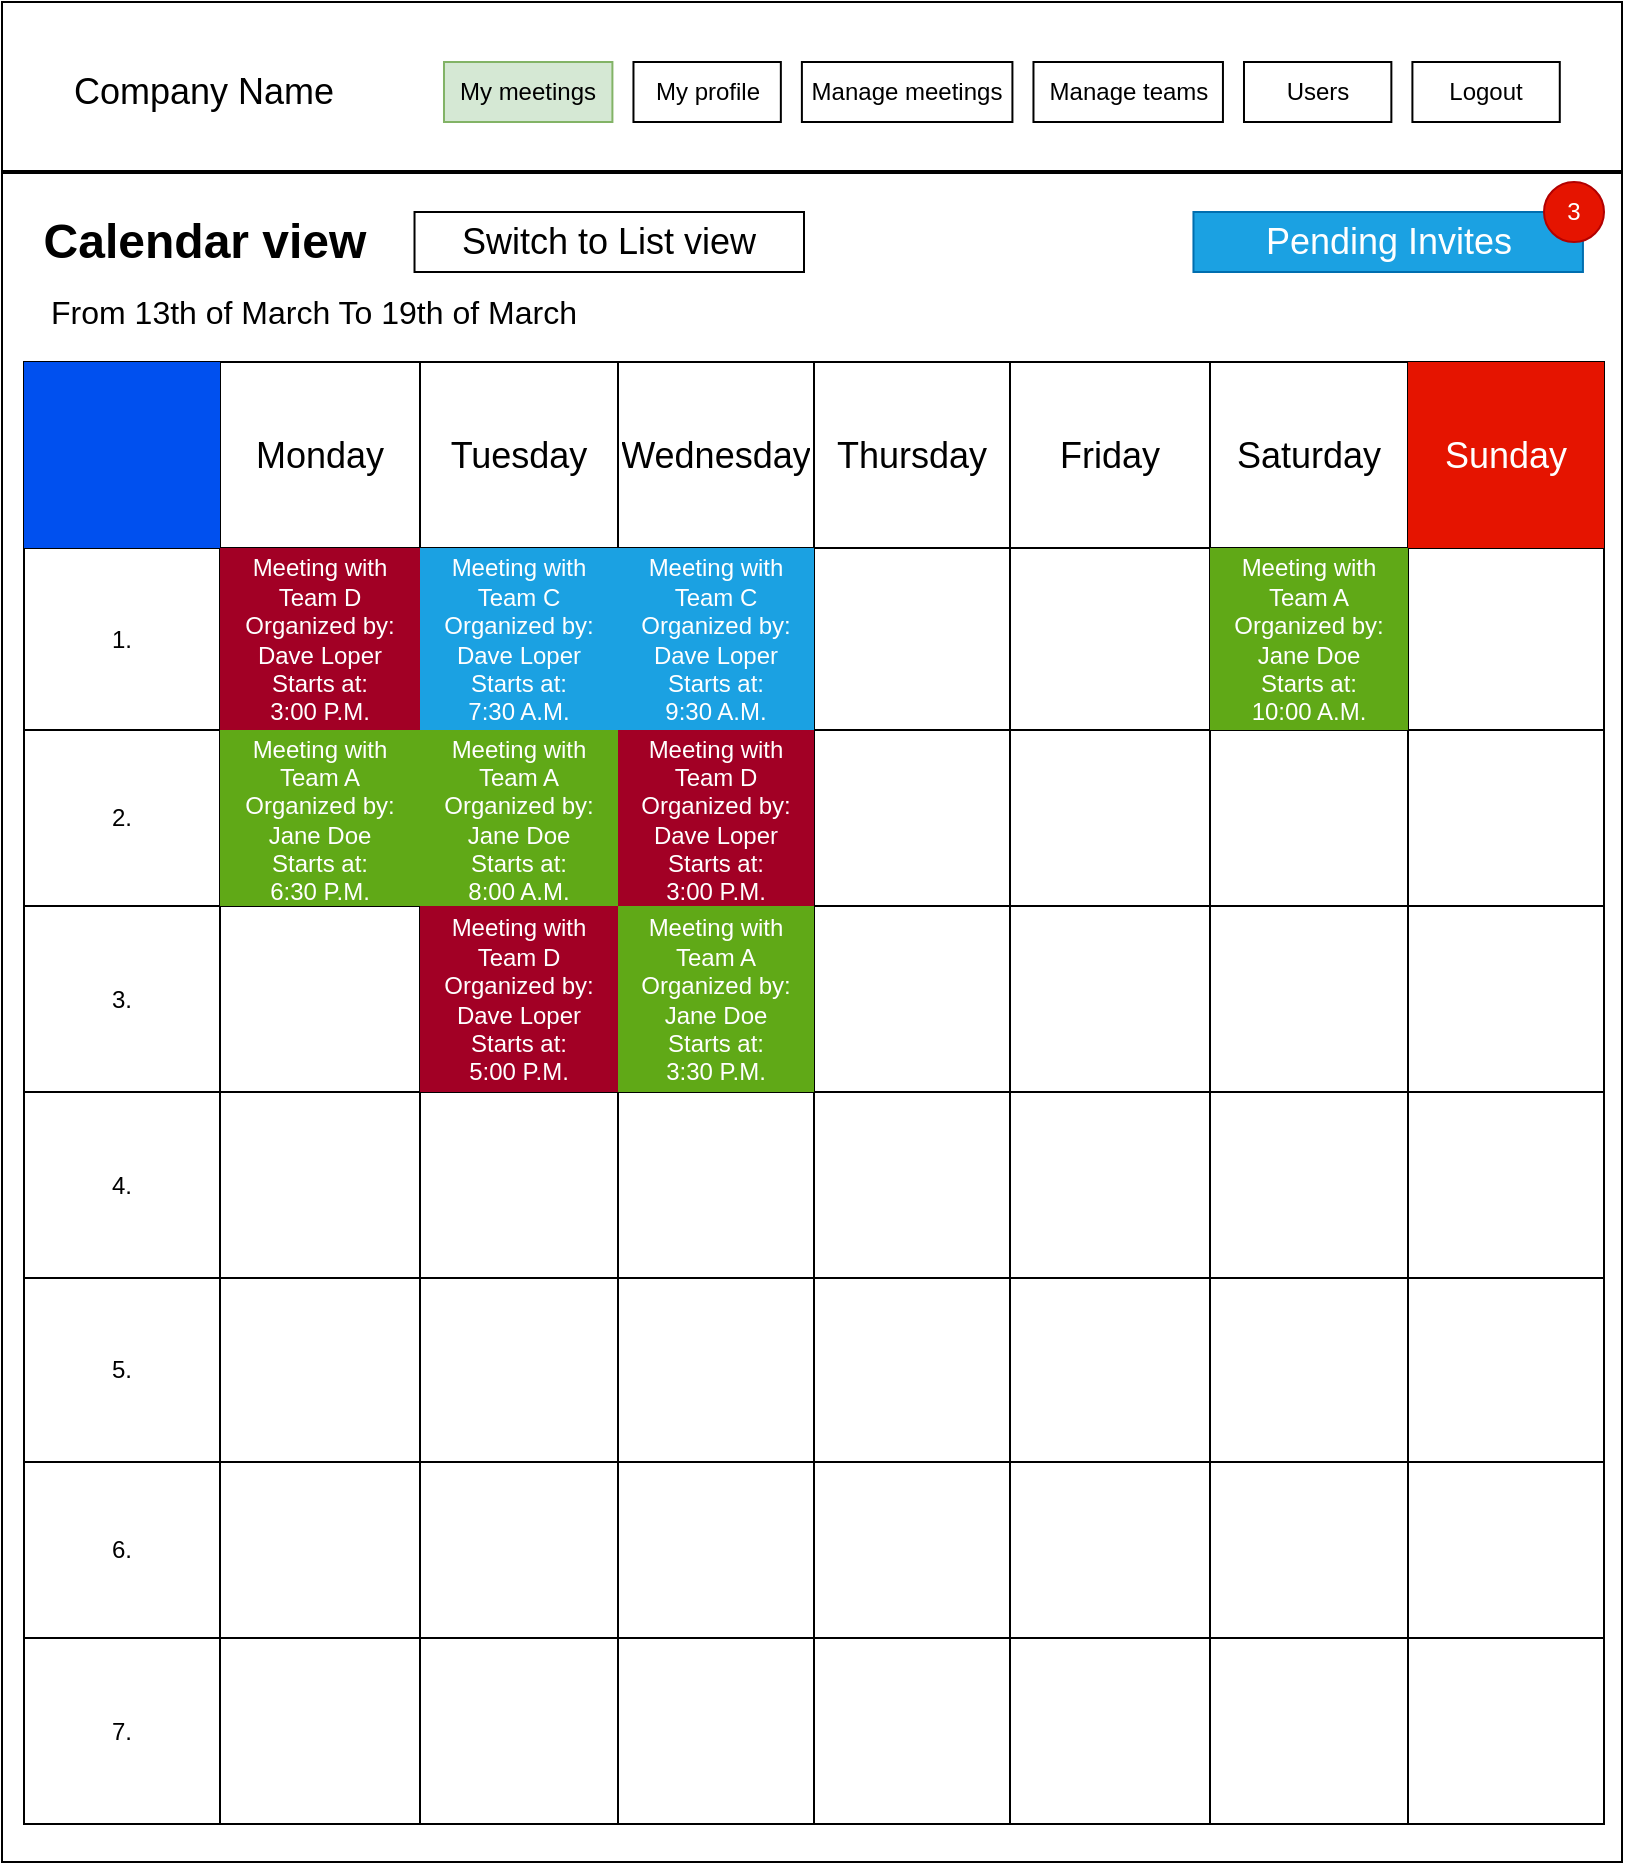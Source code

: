 <mxfile version="21.0.6" type="device"><diagram name="1 oldal" id="Z3muR9C0Ck1lHPqV2Rll"><mxGraphModel dx="993" dy="1718" grid="1" gridSize="10" guides="1" tooltips="1" connect="1" arrows="1" fold="1" page="1" pageScale="1" pageWidth="827" pageHeight="1169" math="0" shadow="0"><root><mxCell id="0"/><mxCell id="1" parent="0"/><mxCell id="ajURPlkWD7d_pwGwBaza-2" value="" style="rounded=0;whiteSpace=wrap;html=1;" parent="1" vertex="1"><mxGeometry x="9" y="-360" width="810" height="930" as="geometry"/></mxCell><mxCell id="ajURPlkWD7d_pwGwBaza-3" value="" style="line;strokeWidth=2;html=1;" parent="1" vertex="1"><mxGeometry x="9" y="-280" width="810" height="10" as="geometry"/></mxCell><mxCell id="ajURPlkWD7d_pwGwBaza-4" value="&lt;font style=&quot;font-size: 18px;&quot;&gt;Company Name&lt;/font&gt;" style="text;html=1;strokeColor=none;fillColor=none;align=center;verticalAlign=middle;whiteSpace=wrap;rounded=0;" parent="1" vertex="1"><mxGeometry x="40" y="-330" width="140" height="30" as="geometry"/></mxCell><mxCell id="ajURPlkWD7d_pwGwBaza-5" value="Logout" style="rounded=0;whiteSpace=wrap;html=1;" parent="1" vertex="1"><mxGeometry x="714.207" y="-330" width="73.684" height="30" as="geometry"/></mxCell><mxCell id="ajURPlkWD7d_pwGwBaza-6" value="Users" style="rounded=0;whiteSpace=wrap;html=1;" parent="1" vertex="1"><mxGeometry x="629.996" y="-330" width="73.684" height="30" as="geometry"/></mxCell><mxCell id="ajURPlkWD7d_pwGwBaza-7" value="Manage teams" style="rounded=0;whiteSpace=wrap;html=1;" parent="1" vertex="1"><mxGeometry x="524.733" y="-330" width="94.737" height="30" as="geometry"/></mxCell><mxCell id="ajURPlkWD7d_pwGwBaza-8" value="Manage meetings" style="rounded=0;whiteSpace=wrap;html=1;" parent="1" vertex="1"><mxGeometry x="408.944" y="-330" width="105.263" height="30" as="geometry"/></mxCell><mxCell id="ajURPlkWD7d_pwGwBaza-9" value="My profile" style="rounded=0;whiteSpace=wrap;html=1;" parent="1" vertex="1"><mxGeometry x="324.733" y="-330" width="73.684" height="30" as="geometry"/></mxCell><mxCell id="ajURPlkWD7d_pwGwBaza-10" value="My meetings" style="rounded=0;whiteSpace=wrap;html=1;fillColor=#d5e8d4;strokeColor=#82b366;" parent="1" vertex="1"><mxGeometry x="229.996" y="-330" width="84.211" height="30" as="geometry"/></mxCell><mxCell id="ajURPlkWD7d_pwGwBaza-11" value="Calendar view" style="text;strokeColor=none;fillColor=none;html=1;fontSize=24;fontStyle=1;verticalAlign=middle;align=center;" parent="1" vertex="1"><mxGeometry x="60" y="-260" width="100" height="40" as="geometry"/></mxCell><mxCell id="ajURPlkWD7d_pwGwBaza-13" value="&lt;font style=&quot;font-size: 16px;&quot;&gt;From 13th of March To 19th of March&lt;/font&gt;" style="text;html=1;strokeColor=none;fillColor=none;align=center;verticalAlign=middle;whiteSpace=wrap;rounded=0;" parent="1" vertex="1"><mxGeometry x="20" y="-220" width="290" height="30" as="geometry"/></mxCell><mxCell id="ajURPlkWD7d_pwGwBaza-215" value="" style="shape=table;startSize=0;container=1;collapsible=0;childLayout=tableLayout;" parent="1" vertex="1"><mxGeometry x="20" y="-180" width="790" height="731" as="geometry"/></mxCell><mxCell id="ajURPlkWD7d_pwGwBaza-216" value="" style="shape=tableRow;horizontal=0;startSize=0;swimlaneHead=0;swimlaneBody=0;strokeColor=inherit;top=0;left=0;bottom=0;right=0;collapsible=0;dropTarget=0;fillColor=none;points=[[0,0.5],[1,0.5]];portConstraint=eastwest;" parent="ajURPlkWD7d_pwGwBaza-215" vertex="1"><mxGeometry width="790" height="93" as="geometry"/></mxCell><mxCell id="ajURPlkWD7d_pwGwBaza-217" value="" style="shape=partialRectangle;html=1;whiteSpace=wrap;connectable=0;strokeColor=#001DBC;overflow=hidden;fillColor=#0050ef;top=0;left=0;bottom=0;right=0;pointerEvents=1;labelBorderColor=none;fontColor=#ffffff;" parent="ajURPlkWD7d_pwGwBaza-216" vertex="1"><mxGeometry width="98" height="93" as="geometry"><mxRectangle width="98" height="93" as="alternateBounds"/></mxGeometry></mxCell><mxCell id="ajURPlkWD7d_pwGwBaza-218" value="&lt;font style=&quot;font-size: 18px;&quot;&gt;Monday&lt;/font&gt;" style="shape=partialRectangle;html=1;whiteSpace=wrap;connectable=0;strokeColor=inherit;overflow=hidden;fillColor=none;top=0;left=0;bottom=0;right=0;pointerEvents=1;" parent="ajURPlkWD7d_pwGwBaza-216" vertex="1"><mxGeometry x="98" width="100" height="93" as="geometry"><mxRectangle width="100" height="93" as="alternateBounds"/></mxGeometry></mxCell><mxCell id="ajURPlkWD7d_pwGwBaza-219" value="&lt;font style=&quot;font-size: 18px;&quot;&gt;Tuesday&lt;/font&gt;" style="shape=partialRectangle;html=1;whiteSpace=wrap;connectable=0;strokeColor=inherit;overflow=hidden;fillColor=none;top=0;left=0;bottom=0;right=0;pointerEvents=1;" parent="ajURPlkWD7d_pwGwBaza-216" vertex="1"><mxGeometry x="198" width="99" height="93" as="geometry"><mxRectangle width="99" height="93" as="alternateBounds"/></mxGeometry></mxCell><mxCell id="ajURPlkWD7d_pwGwBaza-220" value="&lt;font style=&quot;font-size: 18px;&quot;&gt;Wednesday&lt;/font&gt;" style="shape=partialRectangle;html=1;whiteSpace=wrap;connectable=0;strokeColor=inherit;overflow=hidden;fillColor=none;top=0;left=0;bottom=0;right=0;pointerEvents=1;" parent="ajURPlkWD7d_pwGwBaza-216" vertex="1"><mxGeometry x="297" width="98" height="93" as="geometry"><mxRectangle width="98" height="93" as="alternateBounds"/></mxGeometry></mxCell><mxCell id="ajURPlkWD7d_pwGwBaza-221" value="&lt;font style=&quot;font-size: 18px;&quot;&gt;Thursday&lt;/font&gt;" style="shape=partialRectangle;html=1;whiteSpace=wrap;connectable=0;strokeColor=inherit;overflow=hidden;fillColor=none;top=0;left=0;bottom=0;right=0;pointerEvents=1;" parent="ajURPlkWD7d_pwGwBaza-216" vertex="1"><mxGeometry x="395" width="98" height="93" as="geometry"><mxRectangle width="98" height="93" as="alternateBounds"/></mxGeometry></mxCell><mxCell id="ajURPlkWD7d_pwGwBaza-222" value="&lt;font style=&quot;font-size: 18px;&quot;&gt;Friday&lt;/font&gt;" style="shape=partialRectangle;html=1;whiteSpace=wrap;connectable=0;strokeColor=inherit;overflow=hidden;fillColor=none;top=0;left=0;bottom=0;right=0;pointerEvents=1;" parent="ajURPlkWD7d_pwGwBaza-216" vertex="1"><mxGeometry x="493" width="100" height="93" as="geometry"><mxRectangle width="100" height="93" as="alternateBounds"/></mxGeometry></mxCell><mxCell id="ajURPlkWD7d_pwGwBaza-223" value="&lt;font style=&quot;font-size: 18px;&quot;&gt;Saturday&lt;/font&gt;" style="shape=partialRectangle;html=1;whiteSpace=wrap;connectable=0;strokeColor=inherit;overflow=hidden;fillColor=none;top=0;left=0;bottom=0;right=0;pointerEvents=1;" parent="ajURPlkWD7d_pwGwBaza-216" vertex="1"><mxGeometry x="593" width="99" height="93" as="geometry"><mxRectangle width="99" height="93" as="alternateBounds"/></mxGeometry></mxCell><mxCell id="ajURPlkWD7d_pwGwBaza-224" value="&lt;font style=&quot;font-size: 18px;&quot;&gt;Sunday&lt;/font&gt;" style="shape=partialRectangle;html=1;whiteSpace=wrap;connectable=0;strokeColor=#B20000;overflow=hidden;fillColor=#e51400;top=0;left=0;bottom=0;right=0;pointerEvents=1;fontColor=#ffffff;" parent="ajURPlkWD7d_pwGwBaza-216" vertex="1"><mxGeometry x="692" width="98" height="93" as="geometry"><mxRectangle width="98" height="93" as="alternateBounds"/></mxGeometry></mxCell><mxCell id="ajURPlkWD7d_pwGwBaza-225" value="" style="shape=tableRow;horizontal=0;startSize=0;swimlaneHead=0;swimlaneBody=0;strokeColor=inherit;top=0;left=0;bottom=0;right=0;collapsible=0;dropTarget=0;fillColor=none;points=[[0,0.5],[1,0.5]];portConstraint=eastwest;" parent="ajURPlkWD7d_pwGwBaza-215" vertex="1"><mxGeometry y="93" width="790" height="91" as="geometry"/></mxCell><mxCell id="ajURPlkWD7d_pwGwBaza-226" value="1." style="shape=partialRectangle;html=1;whiteSpace=wrap;connectable=0;strokeColor=inherit;overflow=hidden;fillColor=none;top=0;left=0;bottom=0;right=0;pointerEvents=1;" parent="ajURPlkWD7d_pwGwBaza-225" vertex="1"><mxGeometry width="98" height="91" as="geometry"><mxRectangle width="98" height="91" as="alternateBounds"/></mxGeometry></mxCell><mxCell id="ajURPlkWD7d_pwGwBaza-227" value="&lt;span style=&quot;background-color: rgb(162, 0, 37);&quot;&gt;&lt;span style=&quot;font-family: Helvetica; font-size: 12px; font-style: normal; font-variant-ligatures: normal; font-variant-caps: normal; font-weight: 400; letter-spacing: normal; orphans: 2; text-align: center; text-indent: 0px; text-transform: none; widows: 2; word-spacing: 0px; -webkit-text-stroke-width: 0px; text-decoration-thickness: initial; text-decoration-style: initial; text-decoration-color: initial; float: none; display: inline !important;&quot;&gt;Meeting with Team D&lt;/span&gt;&lt;br style=&quot;border-color: var(--border-color); font-family: Helvetica; font-size: 12px; font-style: normal; font-variant-ligatures: normal; font-variant-caps: normal; font-weight: 400; letter-spacing: normal; orphans: 2; text-align: center; text-indent: 0px; text-transform: none; widows: 2; word-spacing: 0px; -webkit-text-stroke-width: 0px; text-decoration-thickness: initial; text-decoration-style: initial; text-decoration-color: initial;&quot;&gt;&lt;span style=&quot;font-family: Helvetica; font-size: 12px; font-style: normal; font-variant-ligatures: normal; font-variant-caps: normal; font-weight: 400; letter-spacing: normal; orphans: 2; text-align: center; text-indent: 0px; text-transform: none; widows: 2; word-spacing: 0px; -webkit-text-stroke-width: 0px; text-decoration-thickness: initial; text-decoration-style: initial; text-decoration-color: initial; float: none; display: inline !important;&quot;&gt;Organized by: Dave Loper&lt;/span&gt;&lt;br style=&quot;border-color: var(--border-color); font-family: Helvetica; font-size: 12px; font-style: normal; font-variant-ligatures: normal; font-variant-caps: normal; font-weight: 400; letter-spacing: normal; orphans: 2; text-align: center; text-indent: 0px; text-transform: none; widows: 2; word-spacing: 0px; -webkit-text-stroke-width: 0px; text-decoration-thickness: initial; text-decoration-style: initial; text-decoration-color: initial;&quot;&gt;&lt;span style=&quot;font-family: Helvetica; font-size: 12px; font-style: normal; font-variant-ligatures: normal; font-variant-caps: normal; font-weight: 400; letter-spacing: normal; orphans: 2; text-align: center; text-indent: 0px; text-transform: none; widows: 2; word-spacing: 0px; -webkit-text-stroke-width: 0px; text-decoration-thickness: initial; text-decoration-style: initial; text-decoration-color: initial; float: none; display: inline !important;&quot;&gt;Starts at:&lt;/span&gt;&lt;br style=&quot;border-color: var(--border-color); font-family: Helvetica; font-size: 12px; font-style: normal; font-variant-ligatures: normal; font-variant-caps: normal; font-weight: 400; letter-spacing: normal; orphans: 2; text-align: center; text-indent: 0px; text-transform: none; widows: 2; word-spacing: 0px; -webkit-text-stroke-width: 0px; text-decoration-thickness: initial; text-decoration-style: initial; text-decoration-color: initial;&quot;&gt;&lt;span style=&quot;font-family: Helvetica; font-size: 12px; font-style: normal; font-variant-ligatures: normal; font-variant-caps: normal; font-weight: 400; letter-spacing: normal; orphans: 2; text-align: center; text-indent: 0px; text-transform: none; widows: 2; word-spacing: 0px; -webkit-text-stroke-width: 0px; text-decoration-thickness: initial; text-decoration-style: initial; text-decoration-color: initial; float: none; display: inline !important;&quot;&gt;3:00 P.M.&lt;/span&gt;&lt;/span&gt;" style="shape=partialRectangle;html=1;whiteSpace=wrap;connectable=0;strokeColor=#6F0000;overflow=hidden;fillColor=#a20025;top=0;left=0;bottom=0;right=0;pointerEvents=1;fontColor=#ffffff;" parent="ajURPlkWD7d_pwGwBaza-225" vertex="1"><mxGeometry x="98" width="100" height="91" as="geometry"><mxRectangle width="100" height="91" as="alternateBounds"/></mxGeometry></mxCell><mxCell id="ajURPlkWD7d_pwGwBaza-228" value="Meeting with Team C&lt;br&gt;Organized by: Dave Loper&lt;br&gt;Starts at: &lt;br&gt;7:30 A.M." style="shape=partialRectangle;html=1;whiteSpace=wrap;connectable=0;strokeColor=#006EAF;overflow=hidden;fillColor=#1ba1e2;top=0;left=0;bottom=0;right=0;pointerEvents=1;fontColor=#ffffff;" parent="ajURPlkWD7d_pwGwBaza-225" vertex="1"><mxGeometry x="198" width="99" height="91" as="geometry"><mxRectangle width="99" height="91" as="alternateBounds"/></mxGeometry></mxCell><mxCell id="ajURPlkWD7d_pwGwBaza-229" value="Meeting with Team C&lt;br style=&quot;border-color: var(--border-color);&quot;&gt;Organized by: Dave Loper&lt;br style=&quot;border-color: var(--border-color);&quot;&gt;Starts at:&lt;br style=&quot;border-color: var(--border-color);&quot;&gt;9:30 A.M." style="shape=partialRectangle;html=1;whiteSpace=wrap;connectable=0;strokeColor=#006EAF;overflow=hidden;fillColor=#1ba1e2;top=0;left=0;bottom=0;right=0;pointerEvents=1;fontColor=#ffffff;" parent="ajURPlkWD7d_pwGwBaza-225" vertex="1"><mxGeometry x="297" width="98" height="91" as="geometry"><mxRectangle width="98" height="91" as="alternateBounds"/></mxGeometry></mxCell><mxCell id="ajURPlkWD7d_pwGwBaza-230" value="" style="shape=partialRectangle;html=1;whiteSpace=wrap;connectable=0;strokeColor=inherit;overflow=hidden;fillColor=none;top=0;left=0;bottom=0;right=0;pointerEvents=1;" parent="ajURPlkWD7d_pwGwBaza-225" vertex="1"><mxGeometry x="395" width="98" height="91" as="geometry"><mxRectangle width="98" height="91" as="alternateBounds"/></mxGeometry></mxCell><mxCell id="ajURPlkWD7d_pwGwBaza-231" value="" style="shape=partialRectangle;html=1;whiteSpace=wrap;connectable=0;strokeColor=inherit;overflow=hidden;fillColor=none;top=0;left=0;bottom=0;right=0;pointerEvents=1;" parent="ajURPlkWD7d_pwGwBaza-225" vertex="1"><mxGeometry x="493" width="100" height="91" as="geometry"><mxRectangle width="100" height="91" as="alternateBounds"/></mxGeometry></mxCell><mxCell id="ajURPlkWD7d_pwGwBaza-232" value="Meeting with Team A&lt;br style=&quot;border-color: var(--border-color);&quot;&gt;Organized by: Jane Doe&lt;br style=&quot;border-color: var(--border-color);&quot;&gt;Starts at:&lt;br style=&quot;border-color: var(--border-color);&quot;&gt;10:00 A.M." style="shape=partialRectangle;html=1;whiteSpace=wrap;connectable=0;strokeColor=#2D7600;overflow=hidden;fillColor=#60a917;top=0;left=0;bottom=0;right=0;pointerEvents=1;fontColor=#ffffff;" parent="ajURPlkWD7d_pwGwBaza-225" vertex="1"><mxGeometry x="593" width="99" height="91" as="geometry"><mxRectangle width="99" height="91" as="alternateBounds"/></mxGeometry></mxCell><mxCell id="ajURPlkWD7d_pwGwBaza-233" value="" style="shape=partialRectangle;html=1;whiteSpace=wrap;connectable=0;strokeColor=inherit;overflow=hidden;fillColor=none;top=0;left=0;bottom=0;right=0;pointerEvents=1;" parent="ajURPlkWD7d_pwGwBaza-225" vertex="1"><mxGeometry x="692" width="98" height="91" as="geometry"><mxRectangle width="98" height="91" as="alternateBounds"/></mxGeometry></mxCell><mxCell id="ajURPlkWD7d_pwGwBaza-234" value="" style="shape=tableRow;horizontal=0;startSize=0;swimlaneHead=0;swimlaneBody=0;strokeColor=inherit;top=0;left=0;bottom=0;right=0;collapsible=0;dropTarget=0;fillColor=none;points=[[0,0.5],[1,0.5]];portConstraint=eastwest;" parent="ajURPlkWD7d_pwGwBaza-215" vertex="1"><mxGeometry y="184" width="790" height="88" as="geometry"/></mxCell><mxCell id="ajURPlkWD7d_pwGwBaza-235" value="2." style="shape=partialRectangle;html=1;whiteSpace=wrap;connectable=0;strokeColor=inherit;overflow=hidden;fillColor=none;top=0;left=0;bottom=0;right=0;pointerEvents=1;" parent="ajURPlkWD7d_pwGwBaza-234" vertex="1"><mxGeometry width="98" height="88" as="geometry"><mxRectangle width="98" height="88" as="alternateBounds"/></mxGeometry></mxCell><mxCell id="ajURPlkWD7d_pwGwBaza-236" value="Meeting with Team A&lt;br&gt;Organized by:&lt;br&gt;Jane Doe&lt;br&gt;Starts at:&lt;br&gt;6:30 P.M." style="shape=partialRectangle;html=1;whiteSpace=wrap;connectable=0;strokeColor=#2D7600;overflow=hidden;fillColor=#60a917;top=0;left=0;bottom=0;right=0;pointerEvents=1;fontColor=#ffffff;" parent="ajURPlkWD7d_pwGwBaza-234" vertex="1"><mxGeometry x="98" width="100" height="88" as="geometry"><mxRectangle width="100" height="88" as="alternateBounds"/></mxGeometry></mxCell><mxCell id="ajURPlkWD7d_pwGwBaza-237" value="Meeting with Team A&lt;br&gt;Organized by: Jane Doe&lt;br&gt;Starts at:&lt;br&gt;8:00 A.M." style="shape=partialRectangle;html=1;whiteSpace=wrap;connectable=0;strokeColor=#2D7600;overflow=hidden;fillColor=#60a917;top=0;left=0;bottom=0;right=0;pointerEvents=1;fontColor=#ffffff;" parent="ajURPlkWD7d_pwGwBaza-234" vertex="1"><mxGeometry x="198" width="99" height="88" as="geometry"><mxRectangle width="99" height="88" as="alternateBounds"/></mxGeometry></mxCell><mxCell id="ajURPlkWD7d_pwGwBaza-238" value="Meeting with Team D&lt;br&gt;Organized by:&lt;br&gt;Dave Loper&lt;br&gt;Starts at: &lt;br&gt;3:00 P.M." style="shape=partialRectangle;html=1;whiteSpace=wrap;connectable=0;strokeColor=#6F0000;overflow=hidden;fillColor=#a20025;top=0;left=0;bottom=0;right=0;pointerEvents=1;fontColor=#ffffff;" parent="ajURPlkWD7d_pwGwBaza-234" vertex="1"><mxGeometry x="297" width="98" height="88" as="geometry"><mxRectangle width="98" height="88" as="alternateBounds"/></mxGeometry></mxCell><mxCell id="ajURPlkWD7d_pwGwBaza-239" value="" style="shape=partialRectangle;html=1;whiteSpace=wrap;connectable=0;strokeColor=inherit;overflow=hidden;fillColor=none;top=0;left=0;bottom=0;right=0;pointerEvents=1;" parent="ajURPlkWD7d_pwGwBaza-234" vertex="1"><mxGeometry x="395" width="98" height="88" as="geometry"><mxRectangle width="98" height="88" as="alternateBounds"/></mxGeometry></mxCell><mxCell id="ajURPlkWD7d_pwGwBaza-240" value="" style="shape=partialRectangle;html=1;whiteSpace=wrap;connectable=0;strokeColor=inherit;overflow=hidden;fillColor=none;top=0;left=0;bottom=0;right=0;pointerEvents=1;" parent="ajURPlkWD7d_pwGwBaza-234" vertex="1"><mxGeometry x="493" width="100" height="88" as="geometry"><mxRectangle width="100" height="88" as="alternateBounds"/></mxGeometry></mxCell><mxCell id="ajURPlkWD7d_pwGwBaza-241" value="" style="shape=partialRectangle;html=1;whiteSpace=wrap;connectable=0;strokeColor=inherit;overflow=hidden;fillColor=none;top=0;left=0;bottom=0;right=0;pointerEvents=1;" parent="ajURPlkWD7d_pwGwBaza-234" vertex="1"><mxGeometry x="593" width="99" height="88" as="geometry"><mxRectangle width="99" height="88" as="alternateBounds"/></mxGeometry></mxCell><mxCell id="ajURPlkWD7d_pwGwBaza-242" value="" style="shape=partialRectangle;html=1;whiteSpace=wrap;connectable=0;strokeColor=inherit;overflow=hidden;fillColor=none;top=0;left=0;bottom=0;right=0;pointerEvents=1;" parent="ajURPlkWD7d_pwGwBaza-234" vertex="1"><mxGeometry x="692" width="98" height="88" as="geometry"><mxRectangle width="98" height="88" as="alternateBounds"/></mxGeometry></mxCell><mxCell id="ajURPlkWD7d_pwGwBaza-243" value="" style="shape=tableRow;horizontal=0;startSize=0;swimlaneHead=0;swimlaneBody=0;strokeColor=inherit;top=0;left=0;bottom=0;right=0;collapsible=0;dropTarget=0;fillColor=none;points=[[0,0.5],[1,0.5]];portConstraint=eastwest;" parent="ajURPlkWD7d_pwGwBaza-215" vertex="1"><mxGeometry y="272" width="790" height="93" as="geometry"/></mxCell><mxCell id="ajURPlkWD7d_pwGwBaza-244" value="3." style="shape=partialRectangle;html=1;whiteSpace=wrap;connectable=0;strokeColor=inherit;overflow=hidden;fillColor=none;top=0;left=0;bottom=0;right=0;pointerEvents=1;" parent="ajURPlkWD7d_pwGwBaza-243" vertex="1"><mxGeometry width="98" height="93" as="geometry"><mxRectangle width="98" height="93" as="alternateBounds"/></mxGeometry></mxCell><mxCell id="ajURPlkWD7d_pwGwBaza-245" value="" style="shape=partialRectangle;html=1;whiteSpace=wrap;connectable=0;strokeColor=inherit;overflow=hidden;fillColor=none;top=0;left=0;bottom=0;right=0;pointerEvents=1;" parent="ajURPlkWD7d_pwGwBaza-243" vertex="1"><mxGeometry x="98" width="100" height="93" as="geometry"><mxRectangle width="100" height="93" as="alternateBounds"/></mxGeometry></mxCell><mxCell id="ajURPlkWD7d_pwGwBaza-246" value="Meeting with Team D&lt;br&gt;Organized by:&lt;br&gt;Dave Loper&lt;br&gt;Starts at:&lt;br&gt;5:00 P.M." style="shape=partialRectangle;html=1;whiteSpace=wrap;connectable=0;strokeColor=#6F0000;overflow=hidden;fillColor=#a20025;top=0;left=0;bottom=0;right=0;pointerEvents=1;fontColor=#ffffff;" parent="ajURPlkWD7d_pwGwBaza-243" vertex="1"><mxGeometry x="198" width="99" height="93" as="geometry"><mxRectangle width="99" height="93" as="alternateBounds"/></mxGeometry></mxCell><mxCell id="ajURPlkWD7d_pwGwBaza-247" value="Meeting with Team A&lt;br&gt;Organized by:&lt;br&gt;Jane Doe&lt;br&gt;Starts at:&lt;br&gt;3:30 P.M." style="shape=partialRectangle;html=1;whiteSpace=wrap;connectable=0;strokeColor=#2D7600;overflow=hidden;fillColor=#60a917;top=0;left=0;bottom=0;right=0;pointerEvents=1;fontColor=#ffffff;" parent="ajURPlkWD7d_pwGwBaza-243" vertex="1"><mxGeometry x="297" width="98" height="93" as="geometry"><mxRectangle width="98" height="93" as="alternateBounds"/></mxGeometry></mxCell><mxCell id="ajURPlkWD7d_pwGwBaza-248" value="" style="shape=partialRectangle;html=1;whiteSpace=wrap;connectable=0;strokeColor=inherit;overflow=hidden;fillColor=none;top=0;left=0;bottom=0;right=0;pointerEvents=1;" parent="ajURPlkWD7d_pwGwBaza-243" vertex="1"><mxGeometry x="395" width="98" height="93" as="geometry"><mxRectangle width="98" height="93" as="alternateBounds"/></mxGeometry></mxCell><mxCell id="ajURPlkWD7d_pwGwBaza-249" value="" style="shape=partialRectangle;html=1;whiteSpace=wrap;connectable=0;strokeColor=inherit;overflow=hidden;fillColor=none;top=0;left=0;bottom=0;right=0;pointerEvents=1;" parent="ajURPlkWD7d_pwGwBaza-243" vertex="1"><mxGeometry x="493" width="100" height="93" as="geometry"><mxRectangle width="100" height="93" as="alternateBounds"/></mxGeometry></mxCell><mxCell id="ajURPlkWD7d_pwGwBaza-250" value="" style="shape=partialRectangle;html=1;whiteSpace=wrap;connectable=0;strokeColor=inherit;overflow=hidden;fillColor=none;top=0;left=0;bottom=0;right=0;pointerEvents=1;" parent="ajURPlkWD7d_pwGwBaza-243" vertex="1"><mxGeometry x="593" width="99" height="93" as="geometry"><mxRectangle width="99" height="93" as="alternateBounds"/></mxGeometry></mxCell><mxCell id="ajURPlkWD7d_pwGwBaza-251" value="" style="shape=partialRectangle;html=1;whiteSpace=wrap;connectable=0;strokeColor=inherit;overflow=hidden;fillColor=none;top=0;left=0;bottom=0;right=0;pointerEvents=1;" parent="ajURPlkWD7d_pwGwBaza-243" vertex="1"><mxGeometry x="692" width="98" height="93" as="geometry"><mxRectangle width="98" height="93" as="alternateBounds"/></mxGeometry></mxCell><mxCell id="ajURPlkWD7d_pwGwBaza-252" value="" style="shape=tableRow;horizontal=0;startSize=0;swimlaneHead=0;swimlaneBody=0;strokeColor=inherit;top=0;left=0;bottom=0;right=0;collapsible=0;dropTarget=0;fillColor=none;points=[[0,0.5],[1,0.5]];portConstraint=eastwest;" parent="ajURPlkWD7d_pwGwBaza-215" vertex="1"><mxGeometry y="365" width="790" height="93" as="geometry"/></mxCell><mxCell id="ajURPlkWD7d_pwGwBaza-253" value="4." style="shape=partialRectangle;html=1;whiteSpace=wrap;connectable=0;strokeColor=inherit;overflow=hidden;fillColor=none;top=0;left=0;bottom=0;right=0;pointerEvents=1;" parent="ajURPlkWD7d_pwGwBaza-252" vertex="1"><mxGeometry width="98" height="93" as="geometry"><mxRectangle width="98" height="93" as="alternateBounds"/></mxGeometry></mxCell><mxCell id="ajURPlkWD7d_pwGwBaza-254" value="" style="shape=partialRectangle;html=1;whiteSpace=wrap;connectable=0;strokeColor=inherit;overflow=hidden;fillColor=none;top=0;left=0;bottom=0;right=0;pointerEvents=1;" parent="ajURPlkWD7d_pwGwBaza-252" vertex="1"><mxGeometry x="98" width="100" height="93" as="geometry"><mxRectangle width="100" height="93" as="alternateBounds"/></mxGeometry></mxCell><mxCell id="ajURPlkWD7d_pwGwBaza-255" value="" style="shape=partialRectangle;html=1;whiteSpace=wrap;connectable=0;strokeColor=inherit;overflow=hidden;fillColor=none;top=0;left=0;bottom=0;right=0;pointerEvents=1;" parent="ajURPlkWD7d_pwGwBaza-252" vertex="1"><mxGeometry x="198" width="99" height="93" as="geometry"><mxRectangle width="99" height="93" as="alternateBounds"/></mxGeometry></mxCell><mxCell id="ajURPlkWD7d_pwGwBaza-256" value="" style="shape=partialRectangle;html=1;whiteSpace=wrap;connectable=0;strokeColor=inherit;overflow=hidden;fillColor=none;top=0;left=0;bottom=0;right=0;pointerEvents=1;" parent="ajURPlkWD7d_pwGwBaza-252" vertex="1"><mxGeometry x="297" width="98" height="93" as="geometry"><mxRectangle width="98" height="93" as="alternateBounds"/></mxGeometry></mxCell><mxCell id="ajURPlkWD7d_pwGwBaza-257" value="" style="shape=partialRectangle;html=1;whiteSpace=wrap;connectable=0;strokeColor=inherit;overflow=hidden;fillColor=none;top=0;left=0;bottom=0;right=0;pointerEvents=1;" parent="ajURPlkWD7d_pwGwBaza-252" vertex="1"><mxGeometry x="395" width="98" height="93" as="geometry"><mxRectangle width="98" height="93" as="alternateBounds"/></mxGeometry></mxCell><mxCell id="ajURPlkWD7d_pwGwBaza-258" value="" style="shape=partialRectangle;html=1;whiteSpace=wrap;connectable=0;strokeColor=inherit;overflow=hidden;fillColor=none;top=0;left=0;bottom=0;right=0;pointerEvents=1;" parent="ajURPlkWD7d_pwGwBaza-252" vertex="1"><mxGeometry x="493" width="100" height="93" as="geometry"><mxRectangle width="100" height="93" as="alternateBounds"/></mxGeometry></mxCell><mxCell id="ajURPlkWD7d_pwGwBaza-259" value="" style="shape=partialRectangle;html=1;whiteSpace=wrap;connectable=0;strokeColor=inherit;overflow=hidden;fillColor=none;top=0;left=0;bottom=0;right=0;pointerEvents=1;" parent="ajURPlkWD7d_pwGwBaza-252" vertex="1"><mxGeometry x="593" width="99" height="93" as="geometry"><mxRectangle width="99" height="93" as="alternateBounds"/></mxGeometry></mxCell><mxCell id="ajURPlkWD7d_pwGwBaza-260" value="" style="shape=partialRectangle;html=1;whiteSpace=wrap;connectable=0;strokeColor=inherit;overflow=hidden;fillColor=none;top=0;left=0;bottom=0;right=0;pointerEvents=1;" parent="ajURPlkWD7d_pwGwBaza-252" vertex="1"><mxGeometry x="692" width="98" height="93" as="geometry"><mxRectangle width="98" height="93" as="alternateBounds"/></mxGeometry></mxCell><mxCell id="ajURPlkWD7d_pwGwBaza-261" value="" style="shape=tableRow;horizontal=0;startSize=0;swimlaneHead=0;swimlaneBody=0;strokeColor=inherit;top=0;left=0;bottom=0;right=0;collapsible=0;dropTarget=0;fillColor=none;points=[[0,0.5],[1,0.5]];portConstraint=eastwest;" parent="ajURPlkWD7d_pwGwBaza-215" vertex="1"><mxGeometry y="458" width="790" height="92" as="geometry"/></mxCell><mxCell id="ajURPlkWD7d_pwGwBaza-262" value="5." style="shape=partialRectangle;html=1;whiteSpace=wrap;connectable=0;strokeColor=inherit;overflow=hidden;fillColor=none;top=0;left=0;bottom=0;right=0;pointerEvents=1;" parent="ajURPlkWD7d_pwGwBaza-261" vertex="1"><mxGeometry width="98" height="92" as="geometry"><mxRectangle width="98" height="92" as="alternateBounds"/></mxGeometry></mxCell><mxCell id="ajURPlkWD7d_pwGwBaza-263" value="" style="shape=partialRectangle;html=1;whiteSpace=wrap;connectable=0;strokeColor=inherit;overflow=hidden;fillColor=none;top=0;left=0;bottom=0;right=0;pointerEvents=1;" parent="ajURPlkWD7d_pwGwBaza-261" vertex="1"><mxGeometry x="98" width="100" height="92" as="geometry"><mxRectangle width="100" height="92" as="alternateBounds"/></mxGeometry></mxCell><mxCell id="ajURPlkWD7d_pwGwBaza-264" value="" style="shape=partialRectangle;html=1;whiteSpace=wrap;connectable=0;strokeColor=inherit;overflow=hidden;fillColor=none;top=0;left=0;bottom=0;right=0;pointerEvents=1;" parent="ajURPlkWD7d_pwGwBaza-261" vertex="1"><mxGeometry x="198" width="99" height="92" as="geometry"><mxRectangle width="99" height="92" as="alternateBounds"/></mxGeometry></mxCell><mxCell id="ajURPlkWD7d_pwGwBaza-265" value="" style="shape=partialRectangle;html=1;whiteSpace=wrap;connectable=0;strokeColor=inherit;overflow=hidden;fillColor=none;top=0;left=0;bottom=0;right=0;pointerEvents=1;" parent="ajURPlkWD7d_pwGwBaza-261" vertex="1"><mxGeometry x="297" width="98" height="92" as="geometry"><mxRectangle width="98" height="92" as="alternateBounds"/></mxGeometry></mxCell><mxCell id="ajURPlkWD7d_pwGwBaza-266" value="" style="shape=partialRectangle;html=1;whiteSpace=wrap;connectable=0;strokeColor=inherit;overflow=hidden;fillColor=none;top=0;left=0;bottom=0;right=0;pointerEvents=1;" parent="ajURPlkWD7d_pwGwBaza-261" vertex="1"><mxGeometry x="395" width="98" height="92" as="geometry"><mxRectangle width="98" height="92" as="alternateBounds"/></mxGeometry></mxCell><mxCell id="ajURPlkWD7d_pwGwBaza-267" value="" style="shape=partialRectangle;html=1;whiteSpace=wrap;connectable=0;strokeColor=inherit;overflow=hidden;fillColor=none;top=0;left=0;bottom=0;right=0;pointerEvents=1;" parent="ajURPlkWD7d_pwGwBaza-261" vertex="1"><mxGeometry x="493" width="100" height="92" as="geometry"><mxRectangle width="100" height="92" as="alternateBounds"/></mxGeometry></mxCell><mxCell id="ajURPlkWD7d_pwGwBaza-268" value="" style="shape=partialRectangle;html=1;whiteSpace=wrap;connectable=0;strokeColor=inherit;overflow=hidden;fillColor=none;top=0;left=0;bottom=0;right=0;pointerEvents=1;" parent="ajURPlkWD7d_pwGwBaza-261" vertex="1"><mxGeometry x="593" width="99" height="92" as="geometry"><mxRectangle width="99" height="92" as="alternateBounds"/></mxGeometry></mxCell><mxCell id="ajURPlkWD7d_pwGwBaza-269" value="" style="shape=partialRectangle;html=1;whiteSpace=wrap;connectable=0;strokeColor=inherit;overflow=hidden;fillColor=none;top=0;left=0;bottom=0;right=0;pointerEvents=1;" parent="ajURPlkWD7d_pwGwBaza-261" vertex="1"><mxGeometry x="692" width="98" height="92" as="geometry"><mxRectangle width="98" height="92" as="alternateBounds"/></mxGeometry></mxCell><mxCell id="ajURPlkWD7d_pwGwBaza-270" value="" style="shape=tableRow;horizontal=0;startSize=0;swimlaneHead=0;swimlaneBody=0;strokeColor=inherit;top=0;left=0;bottom=0;right=0;collapsible=0;dropTarget=0;fillColor=none;points=[[0,0.5],[1,0.5]];portConstraint=eastwest;" parent="ajURPlkWD7d_pwGwBaza-215" vertex="1"><mxGeometry y="550" width="790" height="88" as="geometry"/></mxCell><mxCell id="ajURPlkWD7d_pwGwBaza-271" value="6." style="shape=partialRectangle;html=1;whiteSpace=wrap;connectable=0;strokeColor=inherit;overflow=hidden;fillColor=none;top=0;left=0;bottom=0;right=0;pointerEvents=1;" parent="ajURPlkWD7d_pwGwBaza-270" vertex="1"><mxGeometry width="98" height="88" as="geometry"><mxRectangle width="98" height="88" as="alternateBounds"/></mxGeometry></mxCell><mxCell id="ajURPlkWD7d_pwGwBaza-272" value="" style="shape=partialRectangle;html=1;whiteSpace=wrap;connectable=0;strokeColor=inherit;overflow=hidden;fillColor=none;top=0;left=0;bottom=0;right=0;pointerEvents=1;" parent="ajURPlkWD7d_pwGwBaza-270" vertex="1"><mxGeometry x="98" width="100" height="88" as="geometry"><mxRectangle width="100" height="88" as="alternateBounds"/></mxGeometry></mxCell><mxCell id="ajURPlkWD7d_pwGwBaza-273" value="" style="shape=partialRectangle;html=1;whiteSpace=wrap;connectable=0;strokeColor=inherit;overflow=hidden;fillColor=none;top=0;left=0;bottom=0;right=0;pointerEvents=1;" parent="ajURPlkWD7d_pwGwBaza-270" vertex="1"><mxGeometry x="198" width="99" height="88" as="geometry"><mxRectangle width="99" height="88" as="alternateBounds"/></mxGeometry></mxCell><mxCell id="ajURPlkWD7d_pwGwBaza-274" value="" style="shape=partialRectangle;html=1;whiteSpace=wrap;connectable=0;strokeColor=inherit;overflow=hidden;fillColor=none;top=0;left=0;bottom=0;right=0;pointerEvents=1;" parent="ajURPlkWD7d_pwGwBaza-270" vertex="1"><mxGeometry x="297" width="98" height="88" as="geometry"><mxRectangle width="98" height="88" as="alternateBounds"/></mxGeometry></mxCell><mxCell id="ajURPlkWD7d_pwGwBaza-275" value="" style="shape=partialRectangle;html=1;whiteSpace=wrap;connectable=0;strokeColor=inherit;overflow=hidden;fillColor=none;top=0;left=0;bottom=0;right=0;pointerEvents=1;" parent="ajURPlkWD7d_pwGwBaza-270" vertex="1"><mxGeometry x="395" width="98" height="88" as="geometry"><mxRectangle width="98" height="88" as="alternateBounds"/></mxGeometry></mxCell><mxCell id="ajURPlkWD7d_pwGwBaza-276" value="" style="shape=partialRectangle;html=1;whiteSpace=wrap;connectable=0;strokeColor=inherit;overflow=hidden;fillColor=none;top=0;left=0;bottom=0;right=0;pointerEvents=1;" parent="ajURPlkWD7d_pwGwBaza-270" vertex="1"><mxGeometry x="493" width="100" height="88" as="geometry"><mxRectangle width="100" height="88" as="alternateBounds"/></mxGeometry></mxCell><mxCell id="ajURPlkWD7d_pwGwBaza-277" value="" style="shape=partialRectangle;html=1;whiteSpace=wrap;connectable=0;strokeColor=inherit;overflow=hidden;fillColor=none;top=0;left=0;bottom=0;right=0;pointerEvents=1;" parent="ajURPlkWD7d_pwGwBaza-270" vertex="1"><mxGeometry x="593" width="99" height="88" as="geometry"><mxRectangle width="99" height="88" as="alternateBounds"/></mxGeometry></mxCell><mxCell id="ajURPlkWD7d_pwGwBaza-278" value="" style="shape=partialRectangle;html=1;whiteSpace=wrap;connectable=0;strokeColor=inherit;overflow=hidden;fillColor=none;top=0;left=0;bottom=0;right=0;pointerEvents=1;" parent="ajURPlkWD7d_pwGwBaza-270" vertex="1"><mxGeometry x="692" width="98" height="88" as="geometry"><mxRectangle width="98" height="88" as="alternateBounds"/></mxGeometry></mxCell><mxCell id="ajURPlkWD7d_pwGwBaza-279" value="" style="shape=tableRow;horizontal=0;startSize=0;swimlaneHead=0;swimlaneBody=0;strokeColor=inherit;top=0;left=0;bottom=0;right=0;collapsible=0;dropTarget=0;fillColor=none;points=[[0,0.5],[1,0.5]];portConstraint=eastwest;" parent="ajURPlkWD7d_pwGwBaza-215" vertex="1"><mxGeometry y="638" width="790" height="93" as="geometry"/></mxCell><mxCell id="ajURPlkWD7d_pwGwBaza-280" value="7." style="shape=partialRectangle;html=1;whiteSpace=wrap;connectable=0;strokeColor=inherit;overflow=hidden;fillColor=none;top=0;left=0;bottom=0;right=0;pointerEvents=1;" parent="ajURPlkWD7d_pwGwBaza-279" vertex="1"><mxGeometry width="98" height="93" as="geometry"><mxRectangle width="98" height="93" as="alternateBounds"/></mxGeometry></mxCell><mxCell id="ajURPlkWD7d_pwGwBaza-281" value="" style="shape=partialRectangle;html=1;whiteSpace=wrap;connectable=0;strokeColor=inherit;overflow=hidden;fillColor=none;top=0;left=0;bottom=0;right=0;pointerEvents=1;" parent="ajURPlkWD7d_pwGwBaza-279" vertex="1"><mxGeometry x="98" width="100" height="93" as="geometry"><mxRectangle width="100" height="93" as="alternateBounds"/></mxGeometry></mxCell><mxCell id="ajURPlkWD7d_pwGwBaza-282" value="" style="shape=partialRectangle;html=1;whiteSpace=wrap;connectable=0;strokeColor=inherit;overflow=hidden;fillColor=none;top=0;left=0;bottom=0;right=0;pointerEvents=1;" parent="ajURPlkWD7d_pwGwBaza-279" vertex="1"><mxGeometry x="198" width="99" height="93" as="geometry"><mxRectangle width="99" height="93" as="alternateBounds"/></mxGeometry></mxCell><mxCell id="ajURPlkWD7d_pwGwBaza-283" value="" style="shape=partialRectangle;html=1;whiteSpace=wrap;connectable=0;strokeColor=inherit;overflow=hidden;fillColor=none;top=0;left=0;bottom=0;right=0;pointerEvents=1;" parent="ajURPlkWD7d_pwGwBaza-279" vertex="1"><mxGeometry x="297" width="98" height="93" as="geometry"><mxRectangle width="98" height="93" as="alternateBounds"/></mxGeometry></mxCell><mxCell id="ajURPlkWD7d_pwGwBaza-284" value="" style="shape=partialRectangle;html=1;whiteSpace=wrap;connectable=0;strokeColor=inherit;overflow=hidden;fillColor=none;top=0;left=0;bottom=0;right=0;pointerEvents=1;" parent="ajURPlkWD7d_pwGwBaza-279" vertex="1"><mxGeometry x="395" width="98" height="93" as="geometry"><mxRectangle width="98" height="93" as="alternateBounds"/></mxGeometry></mxCell><mxCell id="ajURPlkWD7d_pwGwBaza-285" value="" style="shape=partialRectangle;html=1;whiteSpace=wrap;connectable=0;strokeColor=inherit;overflow=hidden;fillColor=none;top=0;left=0;bottom=0;right=0;pointerEvents=1;" parent="ajURPlkWD7d_pwGwBaza-279" vertex="1"><mxGeometry x="493" width="100" height="93" as="geometry"><mxRectangle width="100" height="93" as="alternateBounds"/></mxGeometry></mxCell><mxCell id="ajURPlkWD7d_pwGwBaza-286" value="" style="shape=partialRectangle;html=1;whiteSpace=wrap;connectable=0;strokeColor=inherit;overflow=hidden;fillColor=none;top=0;left=0;bottom=0;right=0;pointerEvents=1;" parent="ajURPlkWD7d_pwGwBaza-279" vertex="1"><mxGeometry x="593" width="99" height="93" as="geometry"><mxRectangle width="99" height="93" as="alternateBounds"/></mxGeometry></mxCell><mxCell id="ajURPlkWD7d_pwGwBaza-287" value="" style="shape=partialRectangle;html=1;whiteSpace=wrap;connectable=0;strokeColor=inherit;overflow=hidden;fillColor=none;top=0;left=0;bottom=0;right=0;pointerEvents=1;" parent="ajURPlkWD7d_pwGwBaza-279" vertex="1"><mxGeometry x="692" width="98" height="93" as="geometry"><mxRectangle width="98" height="93" as="alternateBounds"/></mxGeometry></mxCell><mxCell id="VetywfgstzMzZG2JP8Xm-1" value="&lt;font style=&quot;font-size: 18px;&quot;&gt;Switch to List view&lt;/font&gt;" style="rounded=0;whiteSpace=wrap;html=1;" vertex="1" parent="1"><mxGeometry x="215.26" y="-255" width="194.74" height="30" as="geometry"/></mxCell><mxCell id="VetywfgstzMzZG2JP8Xm-4" value="" style="group" vertex="1" connectable="0" parent="1"><mxGeometry x="604.73" y="-270" width="205.27" height="45" as="geometry"/></mxCell><mxCell id="VetywfgstzMzZG2JP8Xm-2" value="&lt;font style=&quot;font-size: 18px;&quot;&gt;Pending Invites&lt;/font&gt;" style="rounded=0;whiteSpace=wrap;html=1;fillColor=#1ba1e2;fontColor=#ffffff;strokeColor=#006EAF;" vertex="1" parent="VetywfgstzMzZG2JP8Xm-4"><mxGeometry y="15" width="194.74" height="30" as="geometry"/></mxCell><mxCell id="VetywfgstzMzZG2JP8Xm-3" value="3" style="ellipse;whiteSpace=wrap;html=1;aspect=fixed;fillColor=#e51400;fontColor=#ffffff;strokeColor=#B20000;" vertex="1" parent="VetywfgstzMzZG2JP8Xm-4"><mxGeometry x="175.27" width="30" height="30" as="geometry"/></mxCell></root></mxGraphModel></diagram></mxfile>